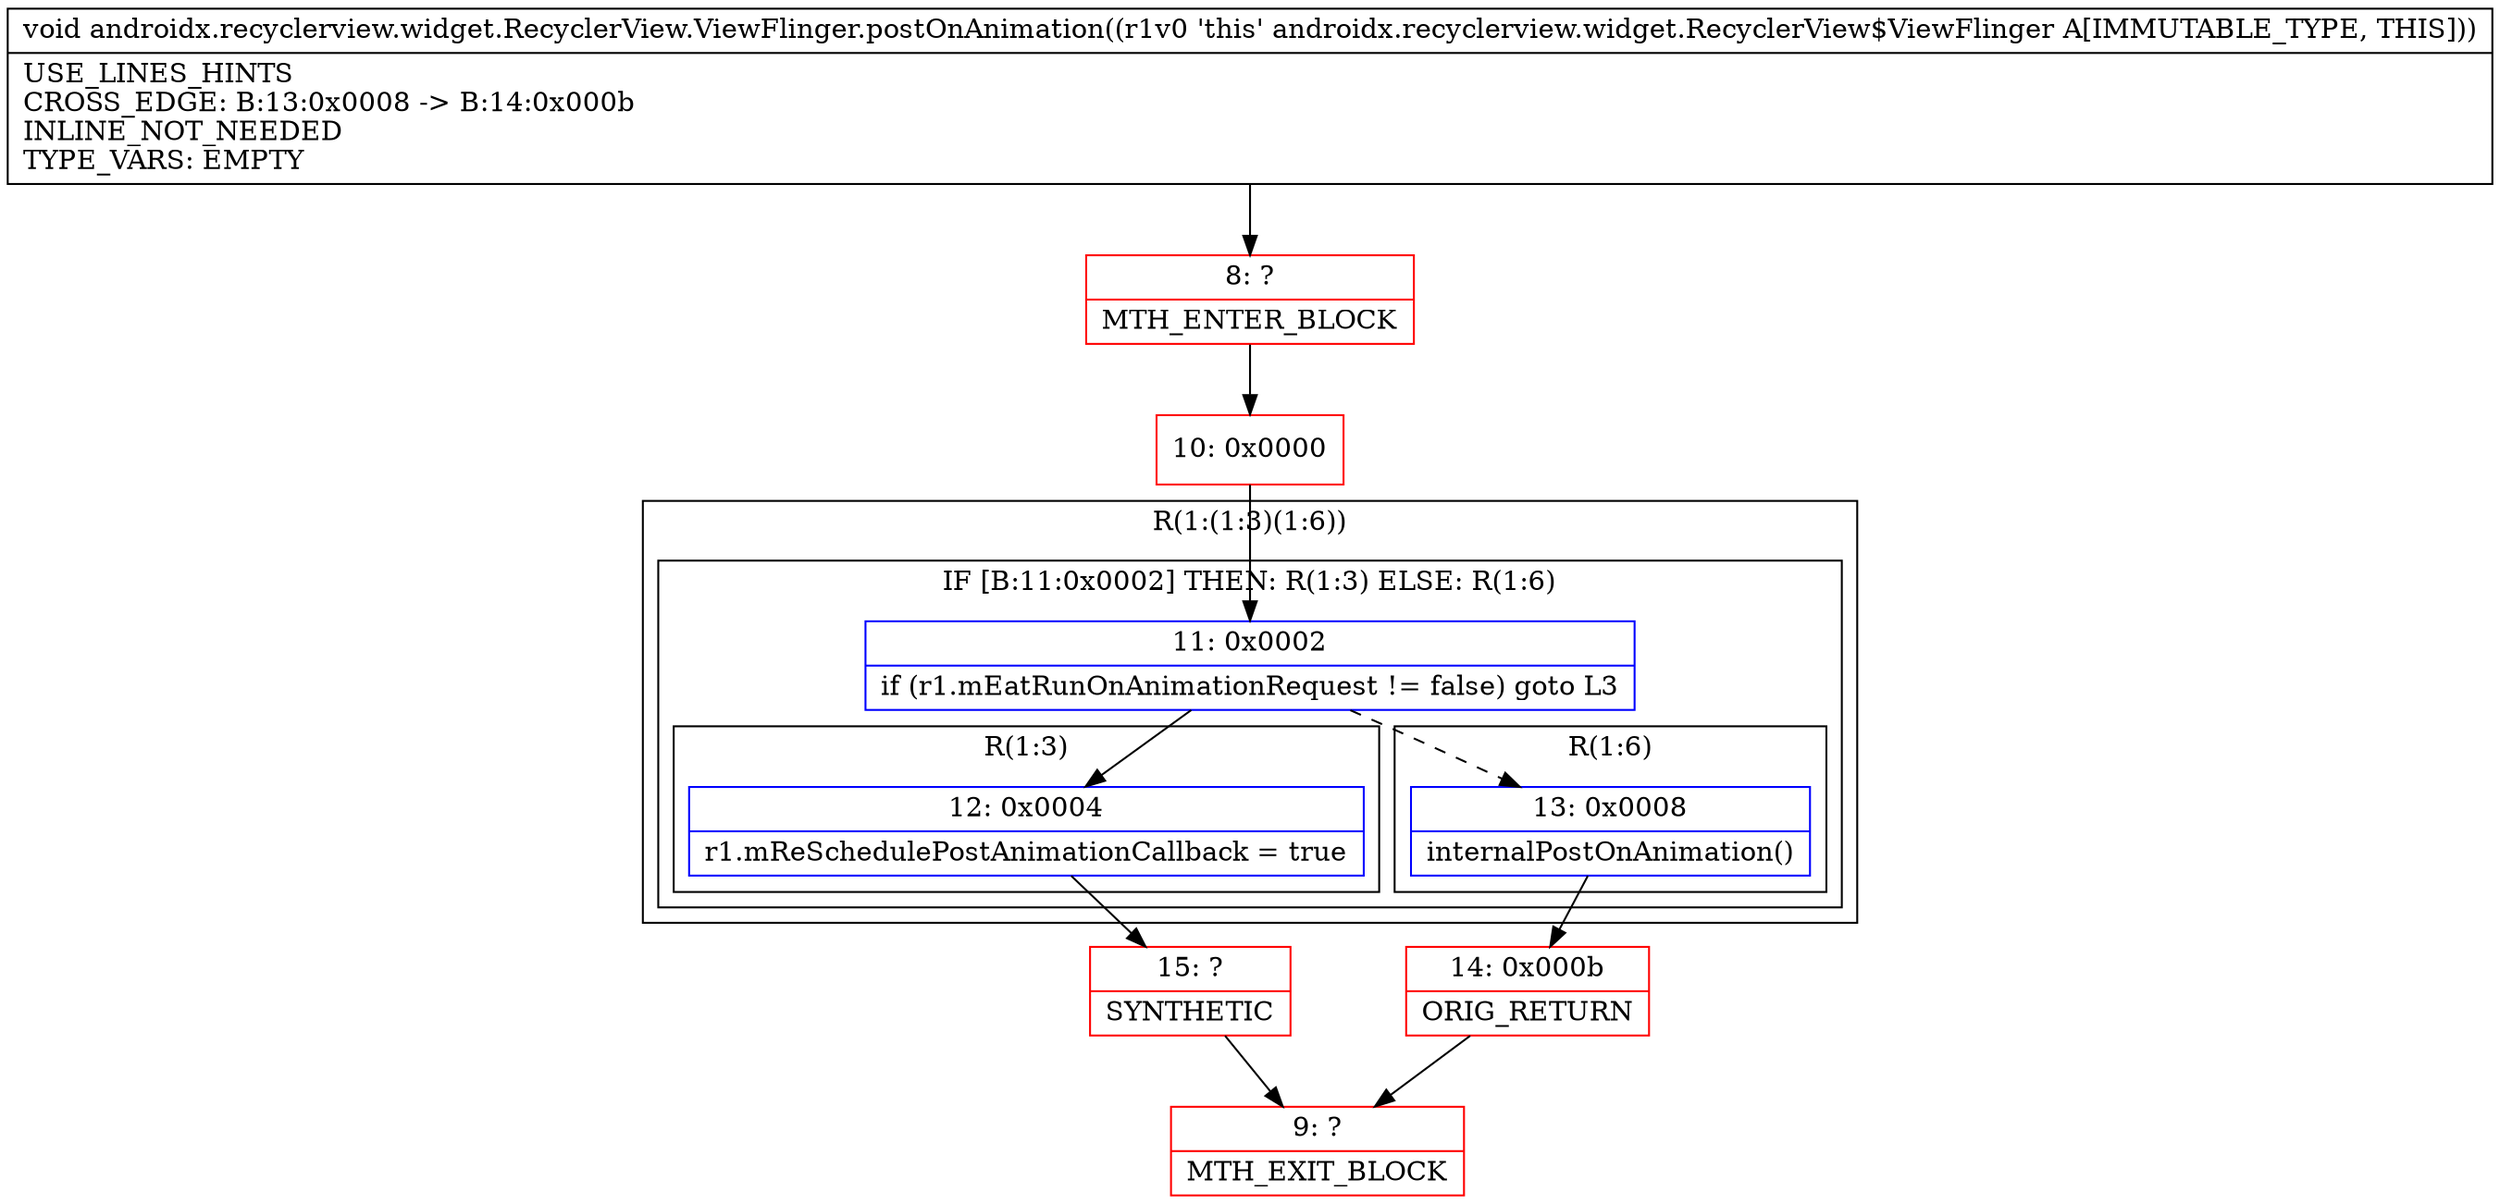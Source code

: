 digraph "CFG forandroidx.recyclerview.widget.RecyclerView.ViewFlinger.postOnAnimation()V" {
subgraph cluster_Region_1771199715 {
label = "R(1:(1:3)(1:6))";
node [shape=record,color=blue];
subgraph cluster_IfRegion_1963320126 {
label = "IF [B:11:0x0002] THEN: R(1:3) ELSE: R(1:6)";
node [shape=record,color=blue];
Node_11 [shape=record,label="{11\:\ 0x0002|if (r1.mEatRunOnAnimationRequest != false) goto L3\l}"];
subgraph cluster_Region_1545269016 {
label = "R(1:3)";
node [shape=record,color=blue];
Node_12 [shape=record,label="{12\:\ 0x0004|r1.mReSchedulePostAnimationCallback = true\l}"];
}
subgraph cluster_Region_937739394 {
label = "R(1:6)";
node [shape=record,color=blue];
Node_13 [shape=record,label="{13\:\ 0x0008|internalPostOnAnimation()\l}"];
}
}
}
Node_8 [shape=record,color=red,label="{8\:\ ?|MTH_ENTER_BLOCK\l}"];
Node_10 [shape=record,color=red,label="{10\:\ 0x0000}"];
Node_15 [shape=record,color=red,label="{15\:\ ?|SYNTHETIC\l}"];
Node_9 [shape=record,color=red,label="{9\:\ ?|MTH_EXIT_BLOCK\l}"];
Node_14 [shape=record,color=red,label="{14\:\ 0x000b|ORIG_RETURN\l}"];
MethodNode[shape=record,label="{void androidx.recyclerview.widget.RecyclerView.ViewFlinger.postOnAnimation((r1v0 'this' androidx.recyclerview.widget.RecyclerView$ViewFlinger A[IMMUTABLE_TYPE, THIS]))  | USE_LINES_HINTS\lCROSS_EDGE: B:13:0x0008 \-\> B:14:0x000b\lINLINE_NOT_NEEDED\lTYPE_VARS: EMPTY\l}"];
MethodNode -> Node_8;Node_11 -> Node_12;
Node_11 -> Node_13[style=dashed];
Node_12 -> Node_15;
Node_13 -> Node_14;
Node_8 -> Node_10;
Node_10 -> Node_11;
Node_15 -> Node_9;
Node_14 -> Node_9;
}

